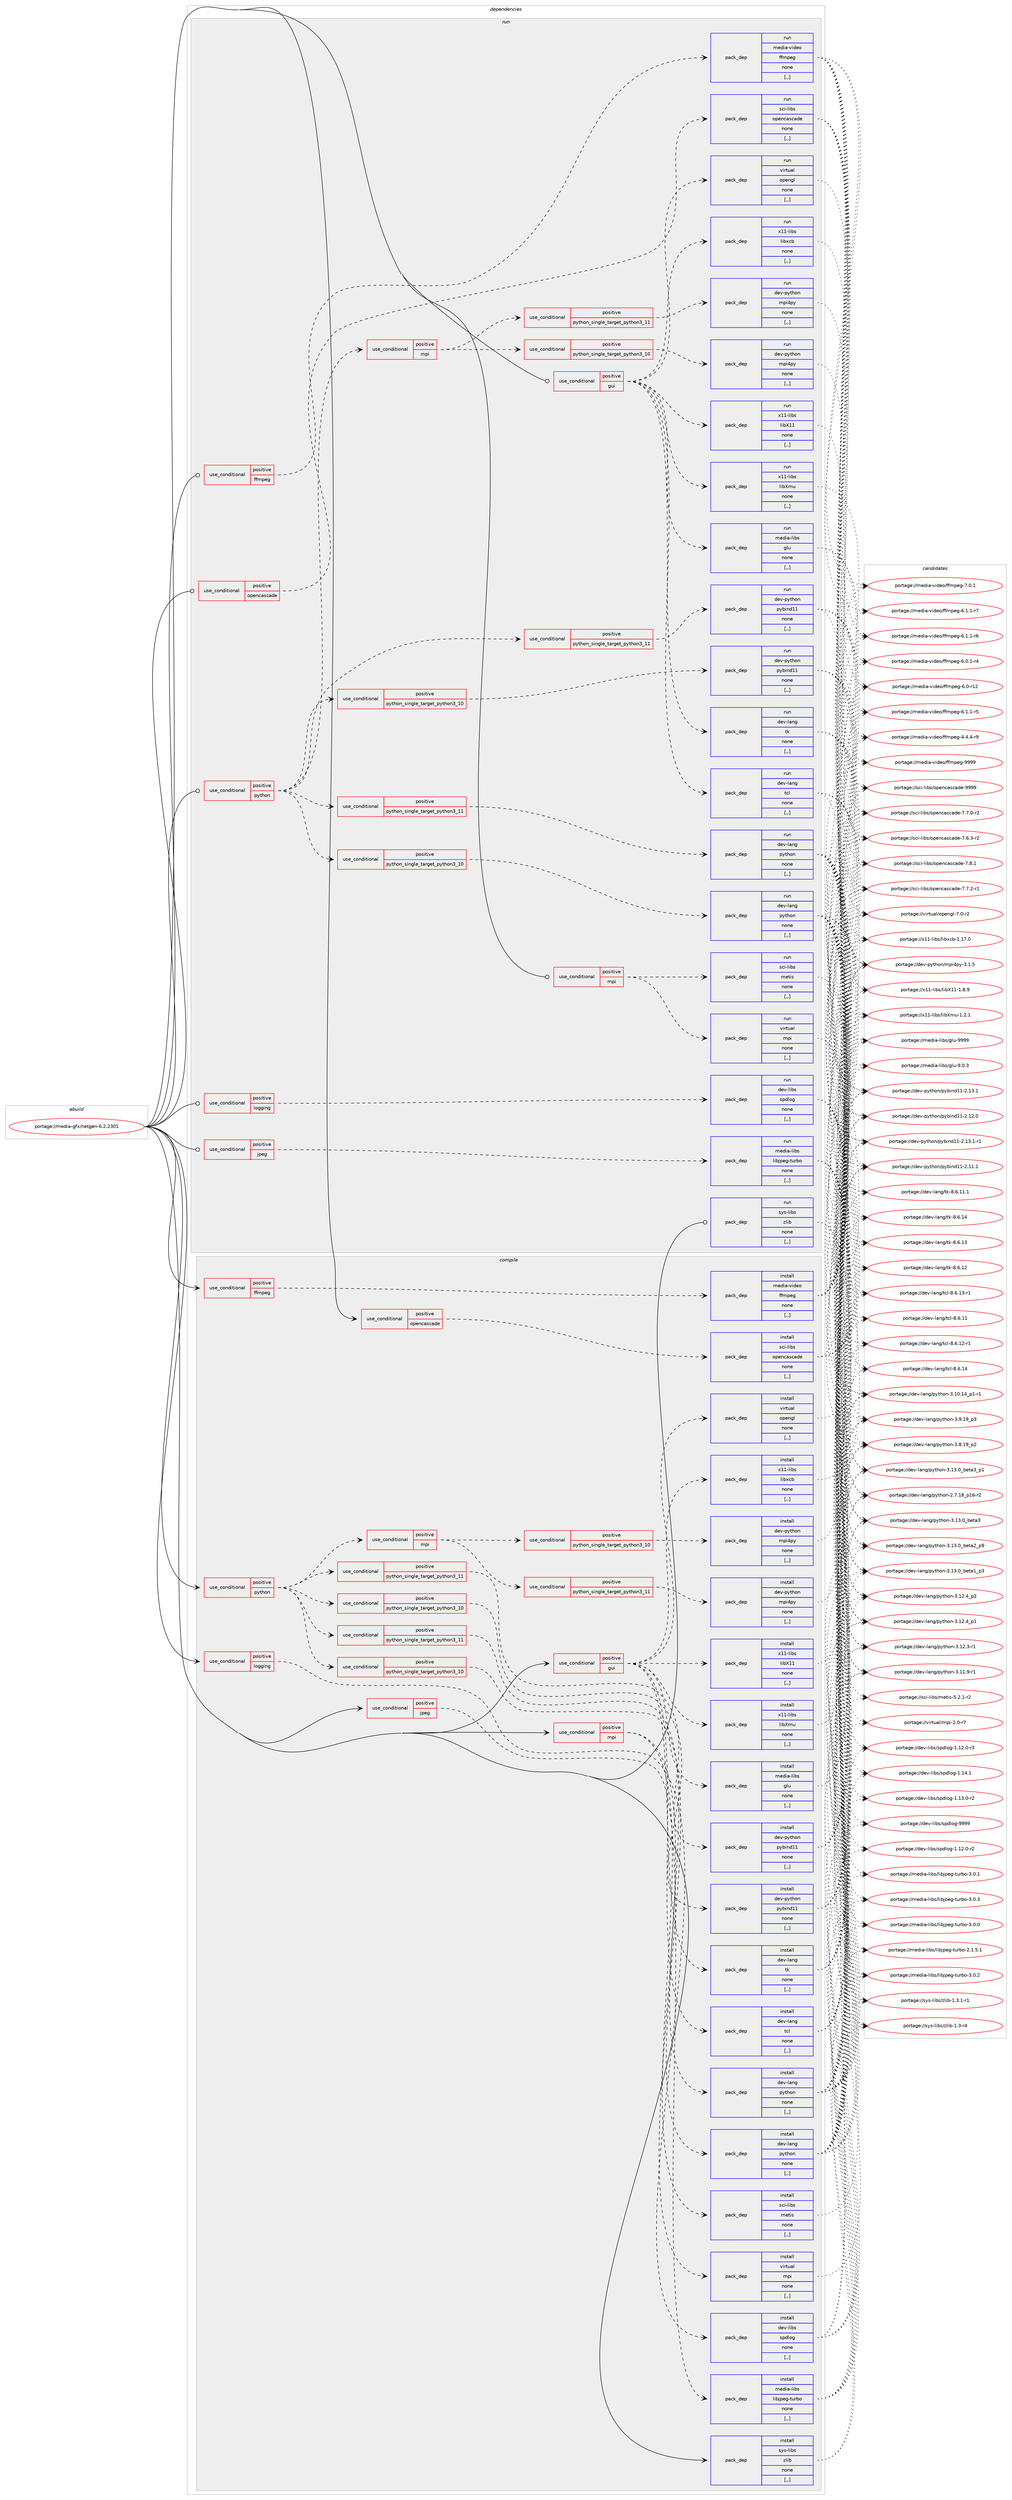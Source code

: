 digraph prolog {

# *************
# Graph options
# *************

newrank=true;
concentrate=true;
compound=true;
graph [rankdir=LR,fontname=Helvetica,fontsize=10,ranksep=1.5];#, ranksep=2.5, nodesep=0.2];
edge  [arrowhead=vee];
node  [fontname=Helvetica,fontsize=10];

# **********
# The ebuild
# **********

subgraph cluster_leftcol {
color=gray;
rank=same;
label=<<i>ebuild</i>>;
id [label="portage://media-gfx/netgen-6.2.2301", color=red, width=4, href="../media-gfx/netgen-6.2.2301.svg"];
}

# ****************
# The dependencies
# ****************

subgraph cluster_midcol {
color=gray;
label=<<i>dependencies</i>>;
subgraph cluster_compile {
fillcolor="#eeeeee";
style=filled;
label=<<i>compile</i>>;
subgraph cond73405 {
dependency291134 [label=<<TABLE BORDER="0" CELLBORDER="1" CELLSPACING="0" CELLPADDING="4"><TR><TD ROWSPAN="3" CELLPADDING="10">use_conditional</TD></TR><TR><TD>positive</TD></TR><TR><TD>ffmpeg</TD></TR></TABLE>>, shape=none, color=red];
subgraph pack215375 {
dependency291135 [label=<<TABLE BORDER="0" CELLBORDER="1" CELLSPACING="0" CELLPADDING="4" WIDTH="220"><TR><TD ROWSPAN="6" CELLPADDING="30">pack_dep</TD></TR><TR><TD WIDTH="110">install</TD></TR><TR><TD>media-video</TD></TR><TR><TD>ffmpeg</TD></TR><TR><TD>none</TD></TR><TR><TD>[,,]</TD></TR></TABLE>>, shape=none, color=blue];
}
dependency291134:e -> dependency291135:w [weight=20,style="dashed",arrowhead="vee"];
}
id:e -> dependency291134:w [weight=20,style="solid",arrowhead="vee"];
subgraph cond73406 {
dependency291136 [label=<<TABLE BORDER="0" CELLBORDER="1" CELLSPACING="0" CELLPADDING="4"><TR><TD ROWSPAN="3" CELLPADDING="10">use_conditional</TD></TR><TR><TD>positive</TD></TR><TR><TD>gui</TD></TR></TABLE>>, shape=none, color=red];
subgraph pack215376 {
dependency291137 [label=<<TABLE BORDER="0" CELLBORDER="1" CELLSPACING="0" CELLPADDING="4" WIDTH="220"><TR><TD ROWSPAN="6" CELLPADDING="30">pack_dep</TD></TR><TR><TD WIDTH="110">install</TD></TR><TR><TD>dev-lang</TD></TR><TR><TD>tcl</TD></TR><TR><TD>none</TD></TR><TR><TD>[,,]</TD></TR></TABLE>>, shape=none, color=blue];
}
dependency291136:e -> dependency291137:w [weight=20,style="dashed",arrowhead="vee"];
subgraph pack215377 {
dependency291138 [label=<<TABLE BORDER="0" CELLBORDER="1" CELLSPACING="0" CELLPADDING="4" WIDTH="220"><TR><TD ROWSPAN="6" CELLPADDING="30">pack_dep</TD></TR><TR><TD WIDTH="110">install</TD></TR><TR><TD>dev-lang</TD></TR><TR><TD>tk</TD></TR><TR><TD>none</TD></TR><TR><TD>[,,]</TD></TR></TABLE>>, shape=none, color=blue];
}
dependency291136:e -> dependency291138:w [weight=20,style="dashed",arrowhead="vee"];
subgraph pack215378 {
dependency291139 [label=<<TABLE BORDER="0" CELLBORDER="1" CELLSPACING="0" CELLPADDING="4" WIDTH="220"><TR><TD ROWSPAN="6" CELLPADDING="30">pack_dep</TD></TR><TR><TD WIDTH="110">install</TD></TR><TR><TD>media-libs</TD></TR><TR><TD>glu</TD></TR><TR><TD>none</TD></TR><TR><TD>[,,]</TD></TR></TABLE>>, shape=none, color=blue];
}
dependency291136:e -> dependency291139:w [weight=20,style="dashed",arrowhead="vee"];
subgraph pack215379 {
dependency291140 [label=<<TABLE BORDER="0" CELLBORDER="1" CELLSPACING="0" CELLPADDING="4" WIDTH="220"><TR><TD ROWSPAN="6" CELLPADDING="30">pack_dep</TD></TR><TR><TD WIDTH="110">install</TD></TR><TR><TD>virtual</TD></TR><TR><TD>opengl</TD></TR><TR><TD>none</TD></TR><TR><TD>[,,]</TD></TR></TABLE>>, shape=none, color=blue];
}
dependency291136:e -> dependency291140:w [weight=20,style="dashed",arrowhead="vee"];
subgraph pack215380 {
dependency291141 [label=<<TABLE BORDER="0" CELLBORDER="1" CELLSPACING="0" CELLPADDING="4" WIDTH="220"><TR><TD ROWSPAN="6" CELLPADDING="30">pack_dep</TD></TR><TR><TD WIDTH="110">install</TD></TR><TR><TD>x11-libs</TD></TR><TR><TD>libX11</TD></TR><TR><TD>none</TD></TR><TR><TD>[,,]</TD></TR></TABLE>>, shape=none, color=blue];
}
dependency291136:e -> dependency291141:w [weight=20,style="dashed",arrowhead="vee"];
subgraph pack215381 {
dependency291142 [label=<<TABLE BORDER="0" CELLBORDER="1" CELLSPACING="0" CELLPADDING="4" WIDTH="220"><TR><TD ROWSPAN="6" CELLPADDING="30">pack_dep</TD></TR><TR><TD WIDTH="110">install</TD></TR><TR><TD>x11-libs</TD></TR><TR><TD>libXmu</TD></TR><TR><TD>none</TD></TR><TR><TD>[,,]</TD></TR></TABLE>>, shape=none, color=blue];
}
dependency291136:e -> dependency291142:w [weight=20,style="dashed",arrowhead="vee"];
subgraph pack215382 {
dependency291143 [label=<<TABLE BORDER="0" CELLBORDER="1" CELLSPACING="0" CELLPADDING="4" WIDTH="220"><TR><TD ROWSPAN="6" CELLPADDING="30">pack_dep</TD></TR><TR><TD WIDTH="110">install</TD></TR><TR><TD>x11-libs</TD></TR><TR><TD>libxcb</TD></TR><TR><TD>none</TD></TR><TR><TD>[,,]</TD></TR></TABLE>>, shape=none, color=blue];
}
dependency291136:e -> dependency291143:w [weight=20,style="dashed",arrowhead="vee"];
}
id:e -> dependency291136:w [weight=20,style="solid",arrowhead="vee"];
subgraph cond73407 {
dependency291144 [label=<<TABLE BORDER="0" CELLBORDER="1" CELLSPACING="0" CELLPADDING="4"><TR><TD ROWSPAN="3" CELLPADDING="10">use_conditional</TD></TR><TR><TD>positive</TD></TR><TR><TD>jpeg</TD></TR></TABLE>>, shape=none, color=red];
subgraph pack215383 {
dependency291145 [label=<<TABLE BORDER="0" CELLBORDER="1" CELLSPACING="0" CELLPADDING="4" WIDTH="220"><TR><TD ROWSPAN="6" CELLPADDING="30">pack_dep</TD></TR><TR><TD WIDTH="110">install</TD></TR><TR><TD>media-libs</TD></TR><TR><TD>libjpeg-turbo</TD></TR><TR><TD>none</TD></TR><TR><TD>[,,]</TD></TR></TABLE>>, shape=none, color=blue];
}
dependency291144:e -> dependency291145:w [weight=20,style="dashed",arrowhead="vee"];
}
id:e -> dependency291144:w [weight=20,style="solid",arrowhead="vee"];
subgraph cond73408 {
dependency291146 [label=<<TABLE BORDER="0" CELLBORDER="1" CELLSPACING="0" CELLPADDING="4"><TR><TD ROWSPAN="3" CELLPADDING="10">use_conditional</TD></TR><TR><TD>positive</TD></TR><TR><TD>logging</TD></TR></TABLE>>, shape=none, color=red];
subgraph pack215384 {
dependency291147 [label=<<TABLE BORDER="0" CELLBORDER="1" CELLSPACING="0" CELLPADDING="4" WIDTH="220"><TR><TD ROWSPAN="6" CELLPADDING="30">pack_dep</TD></TR><TR><TD WIDTH="110">install</TD></TR><TR><TD>dev-libs</TD></TR><TR><TD>spdlog</TD></TR><TR><TD>none</TD></TR><TR><TD>[,,]</TD></TR></TABLE>>, shape=none, color=blue];
}
dependency291146:e -> dependency291147:w [weight=20,style="dashed",arrowhead="vee"];
}
id:e -> dependency291146:w [weight=20,style="solid",arrowhead="vee"];
subgraph cond73409 {
dependency291148 [label=<<TABLE BORDER="0" CELLBORDER="1" CELLSPACING="0" CELLPADDING="4"><TR><TD ROWSPAN="3" CELLPADDING="10">use_conditional</TD></TR><TR><TD>positive</TD></TR><TR><TD>mpi</TD></TR></TABLE>>, shape=none, color=red];
subgraph pack215385 {
dependency291149 [label=<<TABLE BORDER="0" CELLBORDER="1" CELLSPACING="0" CELLPADDING="4" WIDTH="220"><TR><TD ROWSPAN="6" CELLPADDING="30">pack_dep</TD></TR><TR><TD WIDTH="110">install</TD></TR><TR><TD>sci-libs</TD></TR><TR><TD>metis</TD></TR><TR><TD>none</TD></TR><TR><TD>[,,]</TD></TR></TABLE>>, shape=none, color=blue];
}
dependency291148:e -> dependency291149:w [weight=20,style="dashed",arrowhead="vee"];
subgraph pack215386 {
dependency291150 [label=<<TABLE BORDER="0" CELLBORDER="1" CELLSPACING="0" CELLPADDING="4" WIDTH="220"><TR><TD ROWSPAN="6" CELLPADDING="30">pack_dep</TD></TR><TR><TD WIDTH="110">install</TD></TR><TR><TD>virtual</TD></TR><TR><TD>mpi</TD></TR><TR><TD>none</TD></TR><TR><TD>[,,]</TD></TR></TABLE>>, shape=none, color=blue];
}
dependency291148:e -> dependency291150:w [weight=20,style="dashed",arrowhead="vee"];
}
id:e -> dependency291148:w [weight=20,style="solid",arrowhead="vee"];
subgraph cond73410 {
dependency291151 [label=<<TABLE BORDER="0" CELLBORDER="1" CELLSPACING="0" CELLPADDING="4"><TR><TD ROWSPAN="3" CELLPADDING="10">use_conditional</TD></TR><TR><TD>positive</TD></TR><TR><TD>opencascade</TD></TR></TABLE>>, shape=none, color=red];
subgraph pack215387 {
dependency291152 [label=<<TABLE BORDER="0" CELLBORDER="1" CELLSPACING="0" CELLPADDING="4" WIDTH="220"><TR><TD ROWSPAN="6" CELLPADDING="30">pack_dep</TD></TR><TR><TD WIDTH="110">install</TD></TR><TR><TD>sci-libs</TD></TR><TR><TD>opencascade</TD></TR><TR><TD>none</TD></TR><TR><TD>[,,]</TD></TR></TABLE>>, shape=none, color=blue];
}
dependency291151:e -> dependency291152:w [weight=20,style="dashed",arrowhead="vee"];
}
id:e -> dependency291151:w [weight=20,style="solid",arrowhead="vee"];
subgraph cond73411 {
dependency291153 [label=<<TABLE BORDER="0" CELLBORDER="1" CELLSPACING="0" CELLPADDING="4"><TR><TD ROWSPAN="3" CELLPADDING="10">use_conditional</TD></TR><TR><TD>positive</TD></TR><TR><TD>python</TD></TR></TABLE>>, shape=none, color=red];
subgraph cond73412 {
dependency291154 [label=<<TABLE BORDER="0" CELLBORDER="1" CELLSPACING="0" CELLPADDING="4"><TR><TD ROWSPAN="3" CELLPADDING="10">use_conditional</TD></TR><TR><TD>positive</TD></TR><TR><TD>python_single_target_python3_10</TD></TR></TABLE>>, shape=none, color=red];
subgraph pack215388 {
dependency291155 [label=<<TABLE BORDER="0" CELLBORDER="1" CELLSPACING="0" CELLPADDING="4" WIDTH="220"><TR><TD ROWSPAN="6" CELLPADDING="30">pack_dep</TD></TR><TR><TD WIDTH="110">install</TD></TR><TR><TD>dev-lang</TD></TR><TR><TD>python</TD></TR><TR><TD>none</TD></TR><TR><TD>[,,]</TD></TR></TABLE>>, shape=none, color=blue];
}
dependency291154:e -> dependency291155:w [weight=20,style="dashed",arrowhead="vee"];
}
dependency291153:e -> dependency291154:w [weight=20,style="dashed",arrowhead="vee"];
subgraph cond73413 {
dependency291156 [label=<<TABLE BORDER="0" CELLBORDER="1" CELLSPACING="0" CELLPADDING="4"><TR><TD ROWSPAN="3" CELLPADDING="10">use_conditional</TD></TR><TR><TD>positive</TD></TR><TR><TD>python_single_target_python3_11</TD></TR></TABLE>>, shape=none, color=red];
subgraph pack215389 {
dependency291157 [label=<<TABLE BORDER="0" CELLBORDER="1" CELLSPACING="0" CELLPADDING="4" WIDTH="220"><TR><TD ROWSPAN="6" CELLPADDING="30">pack_dep</TD></TR><TR><TD WIDTH="110">install</TD></TR><TR><TD>dev-lang</TD></TR><TR><TD>python</TD></TR><TR><TD>none</TD></TR><TR><TD>[,,]</TD></TR></TABLE>>, shape=none, color=blue];
}
dependency291156:e -> dependency291157:w [weight=20,style="dashed",arrowhead="vee"];
}
dependency291153:e -> dependency291156:w [weight=20,style="dashed",arrowhead="vee"];
subgraph cond73414 {
dependency291158 [label=<<TABLE BORDER="0" CELLBORDER="1" CELLSPACING="0" CELLPADDING="4"><TR><TD ROWSPAN="3" CELLPADDING="10">use_conditional</TD></TR><TR><TD>positive</TD></TR><TR><TD>python_single_target_python3_10</TD></TR></TABLE>>, shape=none, color=red];
subgraph pack215390 {
dependency291159 [label=<<TABLE BORDER="0" CELLBORDER="1" CELLSPACING="0" CELLPADDING="4" WIDTH="220"><TR><TD ROWSPAN="6" CELLPADDING="30">pack_dep</TD></TR><TR><TD WIDTH="110">install</TD></TR><TR><TD>dev-python</TD></TR><TR><TD>pybind11</TD></TR><TR><TD>none</TD></TR><TR><TD>[,,]</TD></TR></TABLE>>, shape=none, color=blue];
}
dependency291158:e -> dependency291159:w [weight=20,style="dashed",arrowhead="vee"];
}
dependency291153:e -> dependency291158:w [weight=20,style="dashed",arrowhead="vee"];
subgraph cond73415 {
dependency291160 [label=<<TABLE BORDER="0" CELLBORDER="1" CELLSPACING="0" CELLPADDING="4"><TR><TD ROWSPAN="3" CELLPADDING="10">use_conditional</TD></TR><TR><TD>positive</TD></TR><TR><TD>python_single_target_python3_11</TD></TR></TABLE>>, shape=none, color=red];
subgraph pack215391 {
dependency291161 [label=<<TABLE BORDER="0" CELLBORDER="1" CELLSPACING="0" CELLPADDING="4" WIDTH="220"><TR><TD ROWSPAN="6" CELLPADDING="30">pack_dep</TD></TR><TR><TD WIDTH="110">install</TD></TR><TR><TD>dev-python</TD></TR><TR><TD>pybind11</TD></TR><TR><TD>none</TD></TR><TR><TD>[,,]</TD></TR></TABLE>>, shape=none, color=blue];
}
dependency291160:e -> dependency291161:w [weight=20,style="dashed",arrowhead="vee"];
}
dependency291153:e -> dependency291160:w [weight=20,style="dashed",arrowhead="vee"];
subgraph cond73416 {
dependency291162 [label=<<TABLE BORDER="0" CELLBORDER="1" CELLSPACING="0" CELLPADDING="4"><TR><TD ROWSPAN="3" CELLPADDING="10">use_conditional</TD></TR><TR><TD>positive</TD></TR><TR><TD>mpi</TD></TR></TABLE>>, shape=none, color=red];
subgraph cond73417 {
dependency291163 [label=<<TABLE BORDER="0" CELLBORDER="1" CELLSPACING="0" CELLPADDING="4"><TR><TD ROWSPAN="3" CELLPADDING="10">use_conditional</TD></TR><TR><TD>positive</TD></TR><TR><TD>python_single_target_python3_10</TD></TR></TABLE>>, shape=none, color=red];
subgraph pack215392 {
dependency291164 [label=<<TABLE BORDER="0" CELLBORDER="1" CELLSPACING="0" CELLPADDING="4" WIDTH="220"><TR><TD ROWSPAN="6" CELLPADDING="30">pack_dep</TD></TR><TR><TD WIDTH="110">install</TD></TR><TR><TD>dev-python</TD></TR><TR><TD>mpi4py</TD></TR><TR><TD>none</TD></TR><TR><TD>[,,]</TD></TR></TABLE>>, shape=none, color=blue];
}
dependency291163:e -> dependency291164:w [weight=20,style="dashed",arrowhead="vee"];
}
dependency291162:e -> dependency291163:w [weight=20,style="dashed",arrowhead="vee"];
subgraph cond73418 {
dependency291165 [label=<<TABLE BORDER="0" CELLBORDER="1" CELLSPACING="0" CELLPADDING="4"><TR><TD ROWSPAN="3" CELLPADDING="10">use_conditional</TD></TR><TR><TD>positive</TD></TR><TR><TD>python_single_target_python3_11</TD></TR></TABLE>>, shape=none, color=red];
subgraph pack215393 {
dependency291166 [label=<<TABLE BORDER="0" CELLBORDER="1" CELLSPACING="0" CELLPADDING="4" WIDTH="220"><TR><TD ROWSPAN="6" CELLPADDING="30">pack_dep</TD></TR><TR><TD WIDTH="110">install</TD></TR><TR><TD>dev-python</TD></TR><TR><TD>mpi4py</TD></TR><TR><TD>none</TD></TR><TR><TD>[,,]</TD></TR></TABLE>>, shape=none, color=blue];
}
dependency291165:e -> dependency291166:w [weight=20,style="dashed",arrowhead="vee"];
}
dependency291162:e -> dependency291165:w [weight=20,style="dashed",arrowhead="vee"];
}
dependency291153:e -> dependency291162:w [weight=20,style="dashed",arrowhead="vee"];
}
id:e -> dependency291153:w [weight=20,style="solid",arrowhead="vee"];
subgraph pack215394 {
dependency291167 [label=<<TABLE BORDER="0" CELLBORDER="1" CELLSPACING="0" CELLPADDING="4" WIDTH="220"><TR><TD ROWSPAN="6" CELLPADDING="30">pack_dep</TD></TR><TR><TD WIDTH="110">install</TD></TR><TR><TD>sys-libs</TD></TR><TR><TD>zlib</TD></TR><TR><TD>none</TD></TR><TR><TD>[,,]</TD></TR></TABLE>>, shape=none, color=blue];
}
id:e -> dependency291167:w [weight=20,style="solid",arrowhead="vee"];
}
subgraph cluster_compileandrun {
fillcolor="#eeeeee";
style=filled;
label=<<i>compile and run</i>>;
}
subgraph cluster_run {
fillcolor="#eeeeee";
style=filled;
label=<<i>run</i>>;
subgraph cond73419 {
dependency291168 [label=<<TABLE BORDER="0" CELLBORDER="1" CELLSPACING="0" CELLPADDING="4"><TR><TD ROWSPAN="3" CELLPADDING="10">use_conditional</TD></TR><TR><TD>positive</TD></TR><TR><TD>ffmpeg</TD></TR></TABLE>>, shape=none, color=red];
subgraph pack215395 {
dependency291169 [label=<<TABLE BORDER="0" CELLBORDER="1" CELLSPACING="0" CELLPADDING="4" WIDTH="220"><TR><TD ROWSPAN="6" CELLPADDING="30">pack_dep</TD></TR><TR><TD WIDTH="110">run</TD></TR><TR><TD>media-video</TD></TR><TR><TD>ffmpeg</TD></TR><TR><TD>none</TD></TR><TR><TD>[,,]</TD></TR></TABLE>>, shape=none, color=blue];
}
dependency291168:e -> dependency291169:w [weight=20,style="dashed",arrowhead="vee"];
}
id:e -> dependency291168:w [weight=20,style="solid",arrowhead="odot"];
subgraph cond73420 {
dependency291170 [label=<<TABLE BORDER="0" CELLBORDER="1" CELLSPACING="0" CELLPADDING="4"><TR><TD ROWSPAN="3" CELLPADDING="10">use_conditional</TD></TR><TR><TD>positive</TD></TR><TR><TD>gui</TD></TR></TABLE>>, shape=none, color=red];
subgraph pack215396 {
dependency291171 [label=<<TABLE BORDER="0" CELLBORDER="1" CELLSPACING="0" CELLPADDING="4" WIDTH="220"><TR><TD ROWSPAN="6" CELLPADDING="30">pack_dep</TD></TR><TR><TD WIDTH="110">run</TD></TR><TR><TD>dev-lang</TD></TR><TR><TD>tcl</TD></TR><TR><TD>none</TD></TR><TR><TD>[,,]</TD></TR></TABLE>>, shape=none, color=blue];
}
dependency291170:e -> dependency291171:w [weight=20,style="dashed",arrowhead="vee"];
subgraph pack215397 {
dependency291172 [label=<<TABLE BORDER="0" CELLBORDER="1" CELLSPACING="0" CELLPADDING="4" WIDTH="220"><TR><TD ROWSPAN="6" CELLPADDING="30">pack_dep</TD></TR><TR><TD WIDTH="110">run</TD></TR><TR><TD>dev-lang</TD></TR><TR><TD>tk</TD></TR><TR><TD>none</TD></TR><TR><TD>[,,]</TD></TR></TABLE>>, shape=none, color=blue];
}
dependency291170:e -> dependency291172:w [weight=20,style="dashed",arrowhead="vee"];
subgraph pack215398 {
dependency291173 [label=<<TABLE BORDER="0" CELLBORDER="1" CELLSPACING="0" CELLPADDING="4" WIDTH="220"><TR><TD ROWSPAN="6" CELLPADDING="30">pack_dep</TD></TR><TR><TD WIDTH="110">run</TD></TR><TR><TD>media-libs</TD></TR><TR><TD>glu</TD></TR><TR><TD>none</TD></TR><TR><TD>[,,]</TD></TR></TABLE>>, shape=none, color=blue];
}
dependency291170:e -> dependency291173:w [weight=20,style="dashed",arrowhead="vee"];
subgraph pack215399 {
dependency291174 [label=<<TABLE BORDER="0" CELLBORDER="1" CELLSPACING="0" CELLPADDING="4" WIDTH="220"><TR><TD ROWSPAN="6" CELLPADDING="30">pack_dep</TD></TR><TR><TD WIDTH="110">run</TD></TR><TR><TD>virtual</TD></TR><TR><TD>opengl</TD></TR><TR><TD>none</TD></TR><TR><TD>[,,]</TD></TR></TABLE>>, shape=none, color=blue];
}
dependency291170:e -> dependency291174:w [weight=20,style="dashed",arrowhead="vee"];
subgraph pack215400 {
dependency291175 [label=<<TABLE BORDER="0" CELLBORDER="1" CELLSPACING="0" CELLPADDING="4" WIDTH="220"><TR><TD ROWSPAN="6" CELLPADDING="30">pack_dep</TD></TR><TR><TD WIDTH="110">run</TD></TR><TR><TD>x11-libs</TD></TR><TR><TD>libX11</TD></TR><TR><TD>none</TD></TR><TR><TD>[,,]</TD></TR></TABLE>>, shape=none, color=blue];
}
dependency291170:e -> dependency291175:w [weight=20,style="dashed",arrowhead="vee"];
subgraph pack215401 {
dependency291176 [label=<<TABLE BORDER="0" CELLBORDER="1" CELLSPACING="0" CELLPADDING="4" WIDTH="220"><TR><TD ROWSPAN="6" CELLPADDING="30">pack_dep</TD></TR><TR><TD WIDTH="110">run</TD></TR><TR><TD>x11-libs</TD></TR><TR><TD>libXmu</TD></TR><TR><TD>none</TD></TR><TR><TD>[,,]</TD></TR></TABLE>>, shape=none, color=blue];
}
dependency291170:e -> dependency291176:w [weight=20,style="dashed",arrowhead="vee"];
subgraph pack215402 {
dependency291177 [label=<<TABLE BORDER="0" CELLBORDER="1" CELLSPACING="0" CELLPADDING="4" WIDTH="220"><TR><TD ROWSPAN="6" CELLPADDING="30">pack_dep</TD></TR><TR><TD WIDTH="110">run</TD></TR><TR><TD>x11-libs</TD></TR><TR><TD>libxcb</TD></TR><TR><TD>none</TD></TR><TR><TD>[,,]</TD></TR></TABLE>>, shape=none, color=blue];
}
dependency291170:e -> dependency291177:w [weight=20,style="dashed",arrowhead="vee"];
}
id:e -> dependency291170:w [weight=20,style="solid",arrowhead="odot"];
subgraph cond73421 {
dependency291178 [label=<<TABLE BORDER="0" CELLBORDER="1" CELLSPACING="0" CELLPADDING="4"><TR><TD ROWSPAN="3" CELLPADDING="10">use_conditional</TD></TR><TR><TD>positive</TD></TR><TR><TD>jpeg</TD></TR></TABLE>>, shape=none, color=red];
subgraph pack215403 {
dependency291179 [label=<<TABLE BORDER="0" CELLBORDER="1" CELLSPACING="0" CELLPADDING="4" WIDTH="220"><TR><TD ROWSPAN="6" CELLPADDING="30">pack_dep</TD></TR><TR><TD WIDTH="110">run</TD></TR><TR><TD>media-libs</TD></TR><TR><TD>libjpeg-turbo</TD></TR><TR><TD>none</TD></TR><TR><TD>[,,]</TD></TR></TABLE>>, shape=none, color=blue];
}
dependency291178:e -> dependency291179:w [weight=20,style="dashed",arrowhead="vee"];
}
id:e -> dependency291178:w [weight=20,style="solid",arrowhead="odot"];
subgraph cond73422 {
dependency291180 [label=<<TABLE BORDER="0" CELLBORDER="1" CELLSPACING="0" CELLPADDING="4"><TR><TD ROWSPAN="3" CELLPADDING="10">use_conditional</TD></TR><TR><TD>positive</TD></TR><TR><TD>logging</TD></TR></TABLE>>, shape=none, color=red];
subgraph pack215404 {
dependency291181 [label=<<TABLE BORDER="0" CELLBORDER="1" CELLSPACING="0" CELLPADDING="4" WIDTH="220"><TR><TD ROWSPAN="6" CELLPADDING="30">pack_dep</TD></TR><TR><TD WIDTH="110">run</TD></TR><TR><TD>dev-libs</TD></TR><TR><TD>spdlog</TD></TR><TR><TD>none</TD></TR><TR><TD>[,,]</TD></TR></TABLE>>, shape=none, color=blue];
}
dependency291180:e -> dependency291181:w [weight=20,style="dashed",arrowhead="vee"];
}
id:e -> dependency291180:w [weight=20,style="solid",arrowhead="odot"];
subgraph cond73423 {
dependency291182 [label=<<TABLE BORDER="0" CELLBORDER="1" CELLSPACING="0" CELLPADDING="4"><TR><TD ROWSPAN="3" CELLPADDING="10">use_conditional</TD></TR><TR><TD>positive</TD></TR><TR><TD>mpi</TD></TR></TABLE>>, shape=none, color=red];
subgraph pack215405 {
dependency291183 [label=<<TABLE BORDER="0" CELLBORDER="1" CELLSPACING="0" CELLPADDING="4" WIDTH="220"><TR><TD ROWSPAN="6" CELLPADDING="30">pack_dep</TD></TR><TR><TD WIDTH="110">run</TD></TR><TR><TD>sci-libs</TD></TR><TR><TD>metis</TD></TR><TR><TD>none</TD></TR><TR><TD>[,,]</TD></TR></TABLE>>, shape=none, color=blue];
}
dependency291182:e -> dependency291183:w [weight=20,style="dashed",arrowhead="vee"];
subgraph pack215406 {
dependency291184 [label=<<TABLE BORDER="0" CELLBORDER="1" CELLSPACING="0" CELLPADDING="4" WIDTH="220"><TR><TD ROWSPAN="6" CELLPADDING="30">pack_dep</TD></TR><TR><TD WIDTH="110">run</TD></TR><TR><TD>virtual</TD></TR><TR><TD>mpi</TD></TR><TR><TD>none</TD></TR><TR><TD>[,,]</TD></TR></TABLE>>, shape=none, color=blue];
}
dependency291182:e -> dependency291184:w [weight=20,style="dashed",arrowhead="vee"];
}
id:e -> dependency291182:w [weight=20,style="solid",arrowhead="odot"];
subgraph cond73424 {
dependency291185 [label=<<TABLE BORDER="0" CELLBORDER="1" CELLSPACING="0" CELLPADDING="4"><TR><TD ROWSPAN="3" CELLPADDING="10">use_conditional</TD></TR><TR><TD>positive</TD></TR><TR><TD>opencascade</TD></TR></TABLE>>, shape=none, color=red];
subgraph pack215407 {
dependency291186 [label=<<TABLE BORDER="0" CELLBORDER="1" CELLSPACING="0" CELLPADDING="4" WIDTH="220"><TR><TD ROWSPAN="6" CELLPADDING="30">pack_dep</TD></TR><TR><TD WIDTH="110">run</TD></TR><TR><TD>sci-libs</TD></TR><TR><TD>opencascade</TD></TR><TR><TD>none</TD></TR><TR><TD>[,,]</TD></TR></TABLE>>, shape=none, color=blue];
}
dependency291185:e -> dependency291186:w [weight=20,style="dashed",arrowhead="vee"];
}
id:e -> dependency291185:w [weight=20,style="solid",arrowhead="odot"];
subgraph cond73425 {
dependency291187 [label=<<TABLE BORDER="0" CELLBORDER="1" CELLSPACING="0" CELLPADDING="4"><TR><TD ROWSPAN="3" CELLPADDING="10">use_conditional</TD></TR><TR><TD>positive</TD></TR><TR><TD>python</TD></TR></TABLE>>, shape=none, color=red];
subgraph cond73426 {
dependency291188 [label=<<TABLE BORDER="0" CELLBORDER="1" CELLSPACING="0" CELLPADDING="4"><TR><TD ROWSPAN="3" CELLPADDING="10">use_conditional</TD></TR><TR><TD>positive</TD></TR><TR><TD>python_single_target_python3_10</TD></TR></TABLE>>, shape=none, color=red];
subgraph pack215408 {
dependency291189 [label=<<TABLE BORDER="0" CELLBORDER="1" CELLSPACING="0" CELLPADDING="4" WIDTH="220"><TR><TD ROWSPAN="6" CELLPADDING="30">pack_dep</TD></TR><TR><TD WIDTH="110">run</TD></TR><TR><TD>dev-lang</TD></TR><TR><TD>python</TD></TR><TR><TD>none</TD></TR><TR><TD>[,,]</TD></TR></TABLE>>, shape=none, color=blue];
}
dependency291188:e -> dependency291189:w [weight=20,style="dashed",arrowhead="vee"];
}
dependency291187:e -> dependency291188:w [weight=20,style="dashed",arrowhead="vee"];
subgraph cond73427 {
dependency291190 [label=<<TABLE BORDER="0" CELLBORDER="1" CELLSPACING="0" CELLPADDING="4"><TR><TD ROWSPAN="3" CELLPADDING="10">use_conditional</TD></TR><TR><TD>positive</TD></TR><TR><TD>python_single_target_python3_11</TD></TR></TABLE>>, shape=none, color=red];
subgraph pack215409 {
dependency291191 [label=<<TABLE BORDER="0" CELLBORDER="1" CELLSPACING="0" CELLPADDING="4" WIDTH="220"><TR><TD ROWSPAN="6" CELLPADDING="30">pack_dep</TD></TR><TR><TD WIDTH="110">run</TD></TR><TR><TD>dev-lang</TD></TR><TR><TD>python</TD></TR><TR><TD>none</TD></TR><TR><TD>[,,]</TD></TR></TABLE>>, shape=none, color=blue];
}
dependency291190:e -> dependency291191:w [weight=20,style="dashed",arrowhead="vee"];
}
dependency291187:e -> dependency291190:w [weight=20,style="dashed",arrowhead="vee"];
subgraph cond73428 {
dependency291192 [label=<<TABLE BORDER="0" CELLBORDER="1" CELLSPACING="0" CELLPADDING="4"><TR><TD ROWSPAN="3" CELLPADDING="10">use_conditional</TD></TR><TR><TD>positive</TD></TR><TR><TD>python_single_target_python3_10</TD></TR></TABLE>>, shape=none, color=red];
subgraph pack215410 {
dependency291193 [label=<<TABLE BORDER="0" CELLBORDER="1" CELLSPACING="0" CELLPADDING="4" WIDTH="220"><TR><TD ROWSPAN="6" CELLPADDING="30">pack_dep</TD></TR><TR><TD WIDTH="110">run</TD></TR><TR><TD>dev-python</TD></TR><TR><TD>pybind11</TD></TR><TR><TD>none</TD></TR><TR><TD>[,,]</TD></TR></TABLE>>, shape=none, color=blue];
}
dependency291192:e -> dependency291193:w [weight=20,style="dashed",arrowhead="vee"];
}
dependency291187:e -> dependency291192:w [weight=20,style="dashed",arrowhead="vee"];
subgraph cond73429 {
dependency291194 [label=<<TABLE BORDER="0" CELLBORDER="1" CELLSPACING="0" CELLPADDING="4"><TR><TD ROWSPAN="3" CELLPADDING="10">use_conditional</TD></TR><TR><TD>positive</TD></TR><TR><TD>python_single_target_python3_11</TD></TR></TABLE>>, shape=none, color=red];
subgraph pack215411 {
dependency291195 [label=<<TABLE BORDER="0" CELLBORDER="1" CELLSPACING="0" CELLPADDING="4" WIDTH="220"><TR><TD ROWSPAN="6" CELLPADDING="30">pack_dep</TD></TR><TR><TD WIDTH="110">run</TD></TR><TR><TD>dev-python</TD></TR><TR><TD>pybind11</TD></TR><TR><TD>none</TD></TR><TR><TD>[,,]</TD></TR></TABLE>>, shape=none, color=blue];
}
dependency291194:e -> dependency291195:w [weight=20,style="dashed",arrowhead="vee"];
}
dependency291187:e -> dependency291194:w [weight=20,style="dashed",arrowhead="vee"];
subgraph cond73430 {
dependency291196 [label=<<TABLE BORDER="0" CELLBORDER="1" CELLSPACING="0" CELLPADDING="4"><TR><TD ROWSPAN="3" CELLPADDING="10">use_conditional</TD></TR><TR><TD>positive</TD></TR><TR><TD>mpi</TD></TR></TABLE>>, shape=none, color=red];
subgraph cond73431 {
dependency291197 [label=<<TABLE BORDER="0" CELLBORDER="1" CELLSPACING="0" CELLPADDING="4"><TR><TD ROWSPAN="3" CELLPADDING="10">use_conditional</TD></TR><TR><TD>positive</TD></TR><TR><TD>python_single_target_python3_10</TD></TR></TABLE>>, shape=none, color=red];
subgraph pack215412 {
dependency291198 [label=<<TABLE BORDER="0" CELLBORDER="1" CELLSPACING="0" CELLPADDING="4" WIDTH="220"><TR><TD ROWSPAN="6" CELLPADDING="30">pack_dep</TD></TR><TR><TD WIDTH="110">run</TD></TR><TR><TD>dev-python</TD></TR><TR><TD>mpi4py</TD></TR><TR><TD>none</TD></TR><TR><TD>[,,]</TD></TR></TABLE>>, shape=none, color=blue];
}
dependency291197:e -> dependency291198:w [weight=20,style="dashed",arrowhead="vee"];
}
dependency291196:e -> dependency291197:w [weight=20,style="dashed",arrowhead="vee"];
subgraph cond73432 {
dependency291199 [label=<<TABLE BORDER="0" CELLBORDER="1" CELLSPACING="0" CELLPADDING="4"><TR><TD ROWSPAN="3" CELLPADDING="10">use_conditional</TD></TR><TR><TD>positive</TD></TR><TR><TD>python_single_target_python3_11</TD></TR></TABLE>>, shape=none, color=red];
subgraph pack215413 {
dependency291200 [label=<<TABLE BORDER="0" CELLBORDER="1" CELLSPACING="0" CELLPADDING="4" WIDTH="220"><TR><TD ROWSPAN="6" CELLPADDING="30">pack_dep</TD></TR><TR><TD WIDTH="110">run</TD></TR><TR><TD>dev-python</TD></TR><TR><TD>mpi4py</TD></TR><TR><TD>none</TD></TR><TR><TD>[,,]</TD></TR></TABLE>>, shape=none, color=blue];
}
dependency291199:e -> dependency291200:w [weight=20,style="dashed",arrowhead="vee"];
}
dependency291196:e -> dependency291199:w [weight=20,style="dashed",arrowhead="vee"];
}
dependency291187:e -> dependency291196:w [weight=20,style="dashed",arrowhead="vee"];
}
id:e -> dependency291187:w [weight=20,style="solid",arrowhead="odot"];
subgraph pack215414 {
dependency291201 [label=<<TABLE BORDER="0" CELLBORDER="1" CELLSPACING="0" CELLPADDING="4" WIDTH="220"><TR><TD ROWSPAN="6" CELLPADDING="30">pack_dep</TD></TR><TR><TD WIDTH="110">run</TD></TR><TR><TD>sys-libs</TD></TR><TR><TD>zlib</TD></TR><TR><TD>none</TD></TR><TR><TD>[,,]</TD></TR></TABLE>>, shape=none, color=blue];
}
id:e -> dependency291201:w [weight=20,style="solid",arrowhead="odot"];
}
}

# **************
# The candidates
# **************

subgraph cluster_choices {
rank=same;
color=gray;
label=<<i>candidates</i>>;

subgraph choice215375 {
color=black;
nodesep=1;
choice1091011001059745118105100101111471021021091121011034557575757 [label="portage://media-video/ffmpeg-9999", color=red, width=4,href="../media-video/ffmpeg-9999.svg"];
choice109101100105974511810510010111147102102109112101103455546484649 [label="portage://media-video/ffmpeg-7.0.1", color=red, width=4,href="../media-video/ffmpeg-7.0.1.svg"];
choice1091011001059745118105100101111471021021091121011034554464946494511455 [label="portage://media-video/ffmpeg-6.1.1-r7", color=red, width=4,href="../media-video/ffmpeg-6.1.1-r7.svg"];
choice1091011001059745118105100101111471021021091121011034554464946494511454 [label="portage://media-video/ffmpeg-6.1.1-r6", color=red, width=4,href="../media-video/ffmpeg-6.1.1-r6.svg"];
choice1091011001059745118105100101111471021021091121011034554464946494511453 [label="portage://media-video/ffmpeg-6.1.1-r5", color=red, width=4,href="../media-video/ffmpeg-6.1.1-r5.svg"];
choice1091011001059745118105100101111471021021091121011034554464846494511452 [label="portage://media-video/ffmpeg-6.0.1-r4", color=red, width=4,href="../media-video/ffmpeg-6.0.1-r4.svg"];
choice10910110010597451181051001011114710210210911210110345544648451144950 [label="portage://media-video/ffmpeg-6.0-r12", color=red, width=4,href="../media-video/ffmpeg-6.0-r12.svg"];
choice1091011001059745118105100101111471021021091121011034552465246524511457 [label="portage://media-video/ffmpeg-4.4.4-r9", color=red, width=4,href="../media-video/ffmpeg-4.4.4-r9.svg"];
dependency291135:e -> choice1091011001059745118105100101111471021021091121011034557575757:w [style=dotted,weight="100"];
dependency291135:e -> choice109101100105974511810510010111147102102109112101103455546484649:w [style=dotted,weight="100"];
dependency291135:e -> choice1091011001059745118105100101111471021021091121011034554464946494511455:w [style=dotted,weight="100"];
dependency291135:e -> choice1091011001059745118105100101111471021021091121011034554464946494511454:w [style=dotted,weight="100"];
dependency291135:e -> choice1091011001059745118105100101111471021021091121011034554464946494511453:w [style=dotted,weight="100"];
dependency291135:e -> choice1091011001059745118105100101111471021021091121011034554464846494511452:w [style=dotted,weight="100"];
dependency291135:e -> choice10910110010597451181051001011114710210210911210110345544648451144950:w [style=dotted,weight="100"];
dependency291135:e -> choice1091011001059745118105100101111471021021091121011034552465246524511457:w [style=dotted,weight="100"];
}
subgraph choice215376 {
color=black;
nodesep=1;
choice1001011184510897110103471169910845564654464952 [label="portage://dev-lang/tcl-8.6.14", color=red, width=4,href="../dev-lang/tcl-8.6.14.svg"];
choice10010111845108971101034711699108455646544649514511449 [label="portage://dev-lang/tcl-8.6.13-r1", color=red, width=4,href="../dev-lang/tcl-8.6.13-r1.svg"];
choice10010111845108971101034711699108455646544649504511449 [label="portage://dev-lang/tcl-8.6.12-r1", color=red, width=4,href="../dev-lang/tcl-8.6.12-r1.svg"];
choice1001011184510897110103471169910845564654464949 [label="portage://dev-lang/tcl-8.6.11", color=red, width=4,href="../dev-lang/tcl-8.6.11.svg"];
dependency291137:e -> choice1001011184510897110103471169910845564654464952:w [style=dotted,weight="100"];
dependency291137:e -> choice10010111845108971101034711699108455646544649514511449:w [style=dotted,weight="100"];
dependency291137:e -> choice10010111845108971101034711699108455646544649504511449:w [style=dotted,weight="100"];
dependency291137:e -> choice1001011184510897110103471169910845564654464949:w [style=dotted,weight="100"];
}
subgraph choice215377 {
color=black;
nodesep=1;
choice10010111845108971101034711610745564654464952 [label="portage://dev-lang/tk-8.6.14", color=red, width=4,href="../dev-lang/tk-8.6.14.svg"];
choice10010111845108971101034711610745564654464951 [label="portage://dev-lang/tk-8.6.13", color=red, width=4,href="../dev-lang/tk-8.6.13.svg"];
choice10010111845108971101034711610745564654464950 [label="portage://dev-lang/tk-8.6.12", color=red, width=4,href="../dev-lang/tk-8.6.12.svg"];
choice100101118451089711010347116107455646544649494649 [label="portage://dev-lang/tk-8.6.11.1", color=red, width=4,href="../dev-lang/tk-8.6.11.1.svg"];
dependency291138:e -> choice10010111845108971101034711610745564654464952:w [style=dotted,weight="100"];
dependency291138:e -> choice10010111845108971101034711610745564654464951:w [style=dotted,weight="100"];
dependency291138:e -> choice10010111845108971101034711610745564654464950:w [style=dotted,weight="100"];
dependency291138:e -> choice100101118451089711010347116107455646544649494649:w [style=dotted,weight="100"];
}
subgraph choice215378 {
color=black;
nodesep=1;
choice109101100105974510810598115471031081174557575757 [label="portage://media-libs/glu-9999", color=red, width=4,href="../media-libs/glu-9999.svg"];
choice10910110010597451081059811547103108117455746484651 [label="portage://media-libs/glu-9.0.3", color=red, width=4,href="../media-libs/glu-9.0.3.svg"];
dependency291139:e -> choice109101100105974510810598115471031081174557575757:w [style=dotted,weight="100"];
dependency291139:e -> choice10910110010597451081059811547103108117455746484651:w [style=dotted,weight="100"];
}
subgraph choice215379 {
color=black;
nodesep=1;
choice1181051141161179710847111112101110103108455546484511450 [label="portage://virtual/opengl-7.0-r2", color=red, width=4,href="../virtual/opengl-7.0-r2.svg"];
dependency291140:e -> choice1181051141161179710847111112101110103108455546484511450:w [style=dotted,weight="100"];
}
subgraph choice215380 {
color=black;
nodesep=1;
choice120494945108105981154710810598884949454946564657 [label="portage://x11-libs/libX11-1.8.9", color=red, width=4,href="../x11-libs/libX11-1.8.9.svg"];
dependency291141:e -> choice120494945108105981154710810598884949454946564657:w [style=dotted,weight="100"];
}
subgraph choice215381 {
color=black;
nodesep=1;
choice12049494510810598115471081059888109117454946504649 [label="portage://x11-libs/libXmu-1.2.1", color=red, width=4,href="../x11-libs/libXmu-1.2.1.svg"];
dependency291142:e -> choice12049494510810598115471081059888109117454946504649:w [style=dotted,weight="100"];
}
subgraph choice215382 {
color=black;
nodesep=1;
choice120494945108105981154710810598120999845494649554648 [label="portage://x11-libs/libxcb-1.17.0", color=red, width=4,href="../x11-libs/libxcb-1.17.0.svg"];
dependency291143:e -> choice120494945108105981154710810598120999845494649554648:w [style=dotted,weight="100"];
}
subgraph choice215383 {
color=black;
nodesep=1;
choice10910110010597451081059811547108105981061121011034511611711498111455146484651 [label="portage://media-libs/libjpeg-turbo-3.0.3", color=red, width=4,href="../media-libs/libjpeg-turbo-3.0.3.svg"];
choice10910110010597451081059811547108105981061121011034511611711498111455146484650 [label="portage://media-libs/libjpeg-turbo-3.0.2", color=red, width=4,href="../media-libs/libjpeg-turbo-3.0.2.svg"];
choice10910110010597451081059811547108105981061121011034511611711498111455146484649 [label="portage://media-libs/libjpeg-turbo-3.0.1", color=red, width=4,href="../media-libs/libjpeg-turbo-3.0.1.svg"];
choice10910110010597451081059811547108105981061121011034511611711498111455146484648 [label="portage://media-libs/libjpeg-turbo-3.0.0", color=red, width=4,href="../media-libs/libjpeg-turbo-3.0.0.svg"];
choice109101100105974510810598115471081059810611210110345116117114981114550464946534649 [label="portage://media-libs/libjpeg-turbo-2.1.5.1", color=red, width=4,href="../media-libs/libjpeg-turbo-2.1.5.1.svg"];
dependency291145:e -> choice10910110010597451081059811547108105981061121011034511611711498111455146484651:w [style=dotted,weight="100"];
dependency291145:e -> choice10910110010597451081059811547108105981061121011034511611711498111455146484650:w [style=dotted,weight="100"];
dependency291145:e -> choice10910110010597451081059811547108105981061121011034511611711498111455146484649:w [style=dotted,weight="100"];
dependency291145:e -> choice10910110010597451081059811547108105981061121011034511611711498111455146484648:w [style=dotted,weight="100"];
dependency291145:e -> choice109101100105974510810598115471081059810611210110345116117114981114550464946534649:w [style=dotted,weight="100"];
}
subgraph choice215384 {
color=black;
nodesep=1;
choice1001011184510810598115471151121001081111034557575757 [label="portage://dev-libs/spdlog-9999", color=red, width=4,href="../dev-libs/spdlog-9999.svg"];
choice10010111845108105981154711511210010811110345494649524649 [label="portage://dev-libs/spdlog-1.14.1", color=red, width=4,href="../dev-libs/spdlog-1.14.1.svg"];
choice100101118451081059811547115112100108111103454946495146484511450 [label="portage://dev-libs/spdlog-1.13.0-r2", color=red, width=4,href="../dev-libs/spdlog-1.13.0-r2.svg"];
choice100101118451081059811547115112100108111103454946495046484511451 [label="portage://dev-libs/spdlog-1.12.0-r3", color=red, width=4,href="../dev-libs/spdlog-1.12.0-r3.svg"];
choice100101118451081059811547115112100108111103454946495046484511450 [label="portage://dev-libs/spdlog-1.12.0-r2", color=red, width=4,href="../dev-libs/spdlog-1.12.0-r2.svg"];
dependency291147:e -> choice1001011184510810598115471151121001081111034557575757:w [style=dotted,weight="100"];
dependency291147:e -> choice10010111845108105981154711511210010811110345494649524649:w [style=dotted,weight="100"];
dependency291147:e -> choice100101118451081059811547115112100108111103454946495146484511450:w [style=dotted,weight="100"];
dependency291147:e -> choice100101118451081059811547115112100108111103454946495046484511451:w [style=dotted,weight="100"];
dependency291147:e -> choice100101118451081059811547115112100108111103454946495046484511450:w [style=dotted,weight="100"];
}
subgraph choice215385 {
color=black;
nodesep=1;
choice115991054510810598115471091011161051154553465046494511450 [label="portage://sci-libs/metis-5.2.1-r2", color=red, width=4,href="../sci-libs/metis-5.2.1-r2.svg"];
dependency291149:e -> choice115991054510810598115471091011161051154553465046494511450:w [style=dotted,weight="100"];
}
subgraph choice215386 {
color=black;
nodesep=1;
choice1181051141161179710847109112105455046484511455 [label="portage://virtual/mpi-2.0-r7", color=red, width=4,href="../virtual/mpi-2.0-r7.svg"];
dependency291150:e -> choice1181051141161179710847109112105455046484511455:w [style=dotted,weight="100"];
}
subgraph choice215387 {
color=black;
nodesep=1;
choice11599105451081059811547111112101110999711599971001014557575757 [label="portage://sci-libs/opencascade-9999", color=red, width=4,href="../sci-libs/opencascade-9999.svg"];
choice1159910545108105981154711111210111099971159997100101455546564649 [label="portage://sci-libs/opencascade-7.8.1", color=red, width=4,href="../sci-libs/opencascade-7.8.1.svg"];
choice11599105451081059811547111112101110999711599971001014555465546504511449 [label="portage://sci-libs/opencascade-7.7.2-r1", color=red, width=4,href="../sci-libs/opencascade-7.7.2-r1.svg"];
choice11599105451081059811547111112101110999711599971001014555465546484511450 [label="portage://sci-libs/opencascade-7.7.0-r2", color=red, width=4,href="../sci-libs/opencascade-7.7.0-r2.svg"];
choice11599105451081059811547111112101110999711599971001014555465446514511450 [label="portage://sci-libs/opencascade-7.6.3-r2", color=red, width=4,href="../sci-libs/opencascade-7.6.3-r2.svg"];
dependency291152:e -> choice11599105451081059811547111112101110999711599971001014557575757:w [style=dotted,weight="100"];
dependency291152:e -> choice1159910545108105981154711111210111099971159997100101455546564649:w [style=dotted,weight="100"];
dependency291152:e -> choice11599105451081059811547111112101110999711599971001014555465546504511449:w [style=dotted,weight="100"];
dependency291152:e -> choice11599105451081059811547111112101110999711599971001014555465546484511450:w [style=dotted,weight="100"];
dependency291152:e -> choice11599105451081059811547111112101110999711599971001014555465446514511450:w [style=dotted,weight="100"];
}
subgraph choice215388 {
color=black;
nodesep=1;
choice10010111845108971101034711212111610411111045514649514648959810111697519511249 [label="portage://dev-lang/python-3.13.0_beta3_p1", color=red, width=4,href="../dev-lang/python-3.13.0_beta3_p1.svg"];
choice1001011184510897110103471121211161041111104551464951464895981011169751 [label="portage://dev-lang/python-3.13.0_beta3", color=red, width=4,href="../dev-lang/python-3.13.0_beta3.svg"];
choice10010111845108971101034711212111610411111045514649514648959810111697509511257 [label="portage://dev-lang/python-3.13.0_beta2_p9", color=red, width=4,href="../dev-lang/python-3.13.0_beta2_p9.svg"];
choice10010111845108971101034711212111610411111045514649514648959810111697499511251 [label="portage://dev-lang/python-3.13.0_beta1_p3", color=red, width=4,href="../dev-lang/python-3.13.0_beta1_p3.svg"];
choice100101118451089711010347112121116104111110455146495046529511250 [label="portage://dev-lang/python-3.12.4_p2", color=red, width=4,href="../dev-lang/python-3.12.4_p2.svg"];
choice100101118451089711010347112121116104111110455146495046529511249 [label="portage://dev-lang/python-3.12.4_p1", color=red, width=4,href="../dev-lang/python-3.12.4_p1.svg"];
choice100101118451089711010347112121116104111110455146495046514511449 [label="portage://dev-lang/python-3.12.3-r1", color=red, width=4,href="../dev-lang/python-3.12.3-r1.svg"];
choice100101118451089711010347112121116104111110455146494946574511449 [label="portage://dev-lang/python-3.11.9-r1", color=red, width=4,href="../dev-lang/python-3.11.9-r1.svg"];
choice100101118451089711010347112121116104111110455146494846495295112494511449 [label="portage://dev-lang/python-3.10.14_p1-r1", color=red, width=4,href="../dev-lang/python-3.10.14_p1-r1.svg"];
choice100101118451089711010347112121116104111110455146574649579511251 [label="portage://dev-lang/python-3.9.19_p3", color=red, width=4,href="../dev-lang/python-3.9.19_p3.svg"];
choice100101118451089711010347112121116104111110455146564649579511250 [label="portage://dev-lang/python-3.8.19_p2", color=red, width=4,href="../dev-lang/python-3.8.19_p2.svg"];
choice100101118451089711010347112121116104111110455046554649569511249544511450 [label="portage://dev-lang/python-2.7.18_p16-r2", color=red, width=4,href="../dev-lang/python-2.7.18_p16-r2.svg"];
dependency291155:e -> choice10010111845108971101034711212111610411111045514649514648959810111697519511249:w [style=dotted,weight="100"];
dependency291155:e -> choice1001011184510897110103471121211161041111104551464951464895981011169751:w [style=dotted,weight="100"];
dependency291155:e -> choice10010111845108971101034711212111610411111045514649514648959810111697509511257:w [style=dotted,weight="100"];
dependency291155:e -> choice10010111845108971101034711212111610411111045514649514648959810111697499511251:w [style=dotted,weight="100"];
dependency291155:e -> choice100101118451089711010347112121116104111110455146495046529511250:w [style=dotted,weight="100"];
dependency291155:e -> choice100101118451089711010347112121116104111110455146495046529511249:w [style=dotted,weight="100"];
dependency291155:e -> choice100101118451089711010347112121116104111110455146495046514511449:w [style=dotted,weight="100"];
dependency291155:e -> choice100101118451089711010347112121116104111110455146494946574511449:w [style=dotted,weight="100"];
dependency291155:e -> choice100101118451089711010347112121116104111110455146494846495295112494511449:w [style=dotted,weight="100"];
dependency291155:e -> choice100101118451089711010347112121116104111110455146574649579511251:w [style=dotted,weight="100"];
dependency291155:e -> choice100101118451089711010347112121116104111110455146564649579511250:w [style=dotted,weight="100"];
dependency291155:e -> choice100101118451089711010347112121116104111110455046554649569511249544511450:w [style=dotted,weight="100"];
}
subgraph choice215389 {
color=black;
nodesep=1;
choice10010111845108971101034711212111610411111045514649514648959810111697519511249 [label="portage://dev-lang/python-3.13.0_beta3_p1", color=red, width=4,href="../dev-lang/python-3.13.0_beta3_p1.svg"];
choice1001011184510897110103471121211161041111104551464951464895981011169751 [label="portage://dev-lang/python-3.13.0_beta3", color=red, width=4,href="../dev-lang/python-3.13.0_beta3.svg"];
choice10010111845108971101034711212111610411111045514649514648959810111697509511257 [label="portage://dev-lang/python-3.13.0_beta2_p9", color=red, width=4,href="../dev-lang/python-3.13.0_beta2_p9.svg"];
choice10010111845108971101034711212111610411111045514649514648959810111697499511251 [label="portage://dev-lang/python-3.13.0_beta1_p3", color=red, width=4,href="../dev-lang/python-3.13.0_beta1_p3.svg"];
choice100101118451089711010347112121116104111110455146495046529511250 [label="portage://dev-lang/python-3.12.4_p2", color=red, width=4,href="../dev-lang/python-3.12.4_p2.svg"];
choice100101118451089711010347112121116104111110455146495046529511249 [label="portage://dev-lang/python-3.12.4_p1", color=red, width=4,href="../dev-lang/python-3.12.4_p1.svg"];
choice100101118451089711010347112121116104111110455146495046514511449 [label="portage://dev-lang/python-3.12.3-r1", color=red, width=4,href="../dev-lang/python-3.12.3-r1.svg"];
choice100101118451089711010347112121116104111110455146494946574511449 [label="portage://dev-lang/python-3.11.9-r1", color=red, width=4,href="../dev-lang/python-3.11.9-r1.svg"];
choice100101118451089711010347112121116104111110455146494846495295112494511449 [label="portage://dev-lang/python-3.10.14_p1-r1", color=red, width=4,href="../dev-lang/python-3.10.14_p1-r1.svg"];
choice100101118451089711010347112121116104111110455146574649579511251 [label="portage://dev-lang/python-3.9.19_p3", color=red, width=4,href="../dev-lang/python-3.9.19_p3.svg"];
choice100101118451089711010347112121116104111110455146564649579511250 [label="portage://dev-lang/python-3.8.19_p2", color=red, width=4,href="../dev-lang/python-3.8.19_p2.svg"];
choice100101118451089711010347112121116104111110455046554649569511249544511450 [label="portage://dev-lang/python-2.7.18_p16-r2", color=red, width=4,href="../dev-lang/python-2.7.18_p16-r2.svg"];
dependency291157:e -> choice10010111845108971101034711212111610411111045514649514648959810111697519511249:w [style=dotted,weight="100"];
dependency291157:e -> choice1001011184510897110103471121211161041111104551464951464895981011169751:w [style=dotted,weight="100"];
dependency291157:e -> choice10010111845108971101034711212111610411111045514649514648959810111697509511257:w [style=dotted,weight="100"];
dependency291157:e -> choice10010111845108971101034711212111610411111045514649514648959810111697499511251:w [style=dotted,weight="100"];
dependency291157:e -> choice100101118451089711010347112121116104111110455146495046529511250:w [style=dotted,weight="100"];
dependency291157:e -> choice100101118451089711010347112121116104111110455146495046529511249:w [style=dotted,weight="100"];
dependency291157:e -> choice100101118451089711010347112121116104111110455146495046514511449:w [style=dotted,weight="100"];
dependency291157:e -> choice100101118451089711010347112121116104111110455146494946574511449:w [style=dotted,weight="100"];
dependency291157:e -> choice100101118451089711010347112121116104111110455146494846495295112494511449:w [style=dotted,weight="100"];
dependency291157:e -> choice100101118451089711010347112121116104111110455146574649579511251:w [style=dotted,weight="100"];
dependency291157:e -> choice100101118451089711010347112121116104111110455146564649579511250:w [style=dotted,weight="100"];
dependency291157:e -> choice100101118451089711010347112121116104111110455046554649569511249544511450:w [style=dotted,weight="100"];
}
subgraph choice215390 {
color=black;
nodesep=1;
choice1001011184511212111610411111047112121981051101004949455046495146494511449 [label="portage://dev-python/pybind11-2.13.1-r1", color=red, width=4,href="../dev-python/pybind11-2.13.1-r1.svg"];
choice100101118451121211161041111104711212198105110100494945504649514649 [label="portage://dev-python/pybind11-2.13.1", color=red, width=4,href="../dev-python/pybind11-2.13.1.svg"];
choice100101118451121211161041111104711212198105110100494945504649504648 [label="portage://dev-python/pybind11-2.12.0", color=red, width=4,href="../dev-python/pybind11-2.12.0.svg"];
choice100101118451121211161041111104711212198105110100494945504649494649 [label="portage://dev-python/pybind11-2.11.1", color=red, width=4,href="../dev-python/pybind11-2.11.1.svg"];
dependency291159:e -> choice1001011184511212111610411111047112121981051101004949455046495146494511449:w [style=dotted,weight="100"];
dependency291159:e -> choice100101118451121211161041111104711212198105110100494945504649514649:w [style=dotted,weight="100"];
dependency291159:e -> choice100101118451121211161041111104711212198105110100494945504649504648:w [style=dotted,weight="100"];
dependency291159:e -> choice100101118451121211161041111104711212198105110100494945504649494649:w [style=dotted,weight="100"];
}
subgraph choice215391 {
color=black;
nodesep=1;
choice1001011184511212111610411111047112121981051101004949455046495146494511449 [label="portage://dev-python/pybind11-2.13.1-r1", color=red, width=4,href="../dev-python/pybind11-2.13.1-r1.svg"];
choice100101118451121211161041111104711212198105110100494945504649514649 [label="portage://dev-python/pybind11-2.13.1", color=red, width=4,href="../dev-python/pybind11-2.13.1.svg"];
choice100101118451121211161041111104711212198105110100494945504649504648 [label="portage://dev-python/pybind11-2.12.0", color=red, width=4,href="../dev-python/pybind11-2.12.0.svg"];
choice100101118451121211161041111104711212198105110100494945504649494649 [label="portage://dev-python/pybind11-2.11.1", color=red, width=4,href="../dev-python/pybind11-2.11.1.svg"];
dependency291161:e -> choice1001011184511212111610411111047112121981051101004949455046495146494511449:w [style=dotted,weight="100"];
dependency291161:e -> choice100101118451121211161041111104711212198105110100494945504649514649:w [style=dotted,weight="100"];
dependency291161:e -> choice100101118451121211161041111104711212198105110100494945504649504648:w [style=dotted,weight="100"];
dependency291161:e -> choice100101118451121211161041111104711212198105110100494945504649494649:w [style=dotted,weight="100"];
}
subgraph choice215392 {
color=black;
nodesep=1;
choice100101118451121211161041111104710911210552112121455146494653 [label="portage://dev-python/mpi4py-3.1.5", color=red, width=4,href="../dev-python/mpi4py-3.1.5.svg"];
dependency291164:e -> choice100101118451121211161041111104710911210552112121455146494653:w [style=dotted,weight="100"];
}
subgraph choice215393 {
color=black;
nodesep=1;
choice100101118451121211161041111104710911210552112121455146494653 [label="portage://dev-python/mpi4py-3.1.5", color=red, width=4,href="../dev-python/mpi4py-3.1.5.svg"];
dependency291166:e -> choice100101118451121211161041111104710911210552112121455146494653:w [style=dotted,weight="100"];
}
subgraph choice215394 {
color=black;
nodesep=1;
choice115121115451081059811547122108105984549465146494511449 [label="portage://sys-libs/zlib-1.3.1-r1", color=red, width=4,href="../sys-libs/zlib-1.3.1-r1.svg"];
choice11512111545108105981154712210810598454946514511452 [label="portage://sys-libs/zlib-1.3-r4", color=red, width=4,href="../sys-libs/zlib-1.3-r4.svg"];
dependency291167:e -> choice115121115451081059811547122108105984549465146494511449:w [style=dotted,weight="100"];
dependency291167:e -> choice11512111545108105981154712210810598454946514511452:w [style=dotted,weight="100"];
}
subgraph choice215395 {
color=black;
nodesep=1;
choice1091011001059745118105100101111471021021091121011034557575757 [label="portage://media-video/ffmpeg-9999", color=red, width=4,href="../media-video/ffmpeg-9999.svg"];
choice109101100105974511810510010111147102102109112101103455546484649 [label="portage://media-video/ffmpeg-7.0.1", color=red, width=4,href="../media-video/ffmpeg-7.0.1.svg"];
choice1091011001059745118105100101111471021021091121011034554464946494511455 [label="portage://media-video/ffmpeg-6.1.1-r7", color=red, width=4,href="../media-video/ffmpeg-6.1.1-r7.svg"];
choice1091011001059745118105100101111471021021091121011034554464946494511454 [label="portage://media-video/ffmpeg-6.1.1-r6", color=red, width=4,href="../media-video/ffmpeg-6.1.1-r6.svg"];
choice1091011001059745118105100101111471021021091121011034554464946494511453 [label="portage://media-video/ffmpeg-6.1.1-r5", color=red, width=4,href="../media-video/ffmpeg-6.1.1-r5.svg"];
choice1091011001059745118105100101111471021021091121011034554464846494511452 [label="portage://media-video/ffmpeg-6.0.1-r4", color=red, width=4,href="../media-video/ffmpeg-6.0.1-r4.svg"];
choice10910110010597451181051001011114710210210911210110345544648451144950 [label="portage://media-video/ffmpeg-6.0-r12", color=red, width=4,href="../media-video/ffmpeg-6.0-r12.svg"];
choice1091011001059745118105100101111471021021091121011034552465246524511457 [label="portage://media-video/ffmpeg-4.4.4-r9", color=red, width=4,href="../media-video/ffmpeg-4.4.4-r9.svg"];
dependency291169:e -> choice1091011001059745118105100101111471021021091121011034557575757:w [style=dotted,weight="100"];
dependency291169:e -> choice109101100105974511810510010111147102102109112101103455546484649:w [style=dotted,weight="100"];
dependency291169:e -> choice1091011001059745118105100101111471021021091121011034554464946494511455:w [style=dotted,weight="100"];
dependency291169:e -> choice1091011001059745118105100101111471021021091121011034554464946494511454:w [style=dotted,weight="100"];
dependency291169:e -> choice1091011001059745118105100101111471021021091121011034554464946494511453:w [style=dotted,weight="100"];
dependency291169:e -> choice1091011001059745118105100101111471021021091121011034554464846494511452:w [style=dotted,weight="100"];
dependency291169:e -> choice10910110010597451181051001011114710210210911210110345544648451144950:w [style=dotted,weight="100"];
dependency291169:e -> choice1091011001059745118105100101111471021021091121011034552465246524511457:w [style=dotted,weight="100"];
}
subgraph choice215396 {
color=black;
nodesep=1;
choice1001011184510897110103471169910845564654464952 [label="portage://dev-lang/tcl-8.6.14", color=red, width=4,href="../dev-lang/tcl-8.6.14.svg"];
choice10010111845108971101034711699108455646544649514511449 [label="portage://dev-lang/tcl-8.6.13-r1", color=red, width=4,href="../dev-lang/tcl-8.6.13-r1.svg"];
choice10010111845108971101034711699108455646544649504511449 [label="portage://dev-lang/tcl-8.6.12-r1", color=red, width=4,href="../dev-lang/tcl-8.6.12-r1.svg"];
choice1001011184510897110103471169910845564654464949 [label="portage://dev-lang/tcl-8.6.11", color=red, width=4,href="../dev-lang/tcl-8.6.11.svg"];
dependency291171:e -> choice1001011184510897110103471169910845564654464952:w [style=dotted,weight="100"];
dependency291171:e -> choice10010111845108971101034711699108455646544649514511449:w [style=dotted,weight="100"];
dependency291171:e -> choice10010111845108971101034711699108455646544649504511449:w [style=dotted,weight="100"];
dependency291171:e -> choice1001011184510897110103471169910845564654464949:w [style=dotted,weight="100"];
}
subgraph choice215397 {
color=black;
nodesep=1;
choice10010111845108971101034711610745564654464952 [label="portage://dev-lang/tk-8.6.14", color=red, width=4,href="../dev-lang/tk-8.6.14.svg"];
choice10010111845108971101034711610745564654464951 [label="portage://dev-lang/tk-8.6.13", color=red, width=4,href="../dev-lang/tk-8.6.13.svg"];
choice10010111845108971101034711610745564654464950 [label="portage://dev-lang/tk-8.6.12", color=red, width=4,href="../dev-lang/tk-8.6.12.svg"];
choice100101118451089711010347116107455646544649494649 [label="portage://dev-lang/tk-8.6.11.1", color=red, width=4,href="../dev-lang/tk-8.6.11.1.svg"];
dependency291172:e -> choice10010111845108971101034711610745564654464952:w [style=dotted,weight="100"];
dependency291172:e -> choice10010111845108971101034711610745564654464951:w [style=dotted,weight="100"];
dependency291172:e -> choice10010111845108971101034711610745564654464950:w [style=dotted,weight="100"];
dependency291172:e -> choice100101118451089711010347116107455646544649494649:w [style=dotted,weight="100"];
}
subgraph choice215398 {
color=black;
nodesep=1;
choice109101100105974510810598115471031081174557575757 [label="portage://media-libs/glu-9999", color=red, width=4,href="../media-libs/glu-9999.svg"];
choice10910110010597451081059811547103108117455746484651 [label="portage://media-libs/glu-9.0.3", color=red, width=4,href="../media-libs/glu-9.0.3.svg"];
dependency291173:e -> choice109101100105974510810598115471031081174557575757:w [style=dotted,weight="100"];
dependency291173:e -> choice10910110010597451081059811547103108117455746484651:w [style=dotted,weight="100"];
}
subgraph choice215399 {
color=black;
nodesep=1;
choice1181051141161179710847111112101110103108455546484511450 [label="portage://virtual/opengl-7.0-r2", color=red, width=4,href="../virtual/opengl-7.0-r2.svg"];
dependency291174:e -> choice1181051141161179710847111112101110103108455546484511450:w [style=dotted,weight="100"];
}
subgraph choice215400 {
color=black;
nodesep=1;
choice120494945108105981154710810598884949454946564657 [label="portage://x11-libs/libX11-1.8.9", color=red, width=4,href="../x11-libs/libX11-1.8.9.svg"];
dependency291175:e -> choice120494945108105981154710810598884949454946564657:w [style=dotted,weight="100"];
}
subgraph choice215401 {
color=black;
nodesep=1;
choice12049494510810598115471081059888109117454946504649 [label="portage://x11-libs/libXmu-1.2.1", color=red, width=4,href="../x11-libs/libXmu-1.2.1.svg"];
dependency291176:e -> choice12049494510810598115471081059888109117454946504649:w [style=dotted,weight="100"];
}
subgraph choice215402 {
color=black;
nodesep=1;
choice120494945108105981154710810598120999845494649554648 [label="portage://x11-libs/libxcb-1.17.0", color=red, width=4,href="../x11-libs/libxcb-1.17.0.svg"];
dependency291177:e -> choice120494945108105981154710810598120999845494649554648:w [style=dotted,weight="100"];
}
subgraph choice215403 {
color=black;
nodesep=1;
choice10910110010597451081059811547108105981061121011034511611711498111455146484651 [label="portage://media-libs/libjpeg-turbo-3.0.3", color=red, width=4,href="../media-libs/libjpeg-turbo-3.0.3.svg"];
choice10910110010597451081059811547108105981061121011034511611711498111455146484650 [label="portage://media-libs/libjpeg-turbo-3.0.2", color=red, width=4,href="../media-libs/libjpeg-turbo-3.0.2.svg"];
choice10910110010597451081059811547108105981061121011034511611711498111455146484649 [label="portage://media-libs/libjpeg-turbo-3.0.1", color=red, width=4,href="../media-libs/libjpeg-turbo-3.0.1.svg"];
choice10910110010597451081059811547108105981061121011034511611711498111455146484648 [label="portage://media-libs/libjpeg-turbo-3.0.0", color=red, width=4,href="../media-libs/libjpeg-turbo-3.0.0.svg"];
choice109101100105974510810598115471081059810611210110345116117114981114550464946534649 [label="portage://media-libs/libjpeg-turbo-2.1.5.1", color=red, width=4,href="../media-libs/libjpeg-turbo-2.1.5.1.svg"];
dependency291179:e -> choice10910110010597451081059811547108105981061121011034511611711498111455146484651:w [style=dotted,weight="100"];
dependency291179:e -> choice10910110010597451081059811547108105981061121011034511611711498111455146484650:w [style=dotted,weight="100"];
dependency291179:e -> choice10910110010597451081059811547108105981061121011034511611711498111455146484649:w [style=dotted,weight="100"];
dependency291179:e -> choice10910110010597451081059811547108105981061121011034511611711498111455146484648:w [style=dotted,weight="100"];
dependency291179:e -> choice109101100105974510810598115471081059810611210110345116117114981114550464946534649:w [style=dotted,weight="100"];
}
subgraph choice215404 {
color=black;
nodesep=1;
choice1001011184510810598115471151121001081111034557575757 [label="portage://dev-libs/spdlog-9999", color=red, width=4,href="../dev-libs/spdlog-9999.svg"];
choice10010111845108105981154711511210010811110345494649524649 [label="portage://dev-libs/spdlog-1.14.1", color=red, width=4,href="../dev-libs/spdlog-1.14.1.svg"];
choice100101118451081059811547115112100108111103454946495146484511450 [label="portage://dev-libs/spdlog-1.13.0-r2", color=red, width=4,href="../dev-libs/spdlog-1.13.0-r2.svg"];
choice100101118451081059811547115112100108111103454946495046484511451 [label="portage://dev-libs/spdlog-1.12.0-r3", color=red, width=4,href="../dev-libs/spdlog-1.12.0-r3.svg"];
choice100101118451081059811547115112100108111103454946495046484511450 [label="portage://dev-libs/spdlog-1.12.0-r2", color=red, width=4,href="../dev-libs/spdlog-1.12.0-r2.svg"];
dependency291181:e -> choice1001011184510810598115471151121001081111034557575757:w [style=dotted,weight="100"];
dependency291181:e -> choice10010111845108105981154711511210010811110345494649524649:w [style=dotted,weight="100"];
dependency291181:e -> choice100101118451081059811547115112100108111103454946495146484511450:w [style=dotted,weight="100"];
dependency291181:e -> choice100101118451081059811547115112100108111103454946495046484511451:w [style=dotted,weight="100"];
dependency291181:e -> choice100101118451081059811547115112100108111103454946495046484511450:w [style=dotted,weight="100"];
}
subgraph choice215405 {
color=black;
nodesep=1;
choice115991054510810598115471091011161051154553465046494511450 [label="portage://sci-libs/metis-5.2.1-r2", color=red, width=4,href="../sci-libs/metis-5.2.1-r2.svg"];
dependency291183:e -> choice115991054510810598115471091011161051154553465046494511450:w [style=dotted,weight="100"];
}
subgraph choice215406 {
color=black;
nodesep=1;
choice1181051141161179710847109112105455046484511455 [label="portage://virtual/mpi-2.0-r7", color=red, width=4,href="../virtual/mpi-2.0-r7.svg"];
dependency291184:e -> choice1181051141161179710847109112105455046484511455:w [style=dotted,weight="100"];
}
subgraph choice215407 {
color=black;
nodesep=1;
choice11599105451081059811547111112101110999711599971001014557575757 [label="portage://sci-libs/opencascade-9999", color=red, width=4,href="../sci-libs/opencascade-9999.svg"];
choice1159910545108105981154711111210111099971159997100101455546564649 [label="portage://sci-libs/opencascade-7.8.1", color=red, width=4,href="../sci-libs/opencascade-7.8.1.svg"];
choice11599105451081059811547111112101110999711599971001014555465546504511449 [label="portage://sci-libs/opencascade-7.7.2-r1", color=red, width=4,href="../sci-libs/opencascade-7.7.2-r1.svg"];
choice11599105451081059811547111112101110999711599971001014555465546484511450 [label="portage://sci-libs/opencascade-7.7.0-r2", color=red, width=4,href="../sci-libs/opencascade-7.7.0-r2.svg"];
choice11599105451081059811547111112101110999711599971001014555465446514511450 [label="portage://sci-libs/opencascade-7.6.3-r2", color=red, width=4,href="../sci-libs/opencascade-7.6.3-r2.svg"];
dependency291186:e -> choice11599105451081059811547111112101110999711599971001014557575757:w [style=dotted,weight="100"];
dependency291186:e -> choice1159910545108105981154711111210111099971159997100101455546564649:w [style=dotted,weight="100"];
dependency291186:e -> choice11599105451081059811547111112101110999711599971001014555465546504511449:w [style=dotted,weight="100"];
dependency291186:e -> choice11599105451081059811547111112101110999711599971001014555465546484511450:w [style=dotted,weight="100"];
dependency291186:e -> choice11599105451081059811547111112101110999711599971001014555465446514511450:w [style=dotted,weight="100"];
}
subgraph choice215408 {
color=black;
nodesep=1;
choice10010111845108971101034711212111610411111045514649514648959810111697519511249 [label="portage://dev-lang/python-3.13.0_beta3_p1", color=red, width=4,href="../dev-lang/python-3.13.0_beta3_p1.svg"];
choice1001011184510897110103471121211161041111104551464951464895981011169751 [label="portage://dev-lang/python-3.13.0_beta3", color=red, width=4,href="../dev-lang/python-3.13.0_beta3.svg"];
choice10010111845108971101034711212111610411111045514649514648959810111697509511257 [label="portage://dev-lang/python-3.13.0_beta2_p9", color=red, width=4,href="../dev-lang/python-3.13.0_beta2_p9.svg"];
choice10010111845108971101034711212111610411111045514649514648959810111697499511251 [label="portage://dev-lang/python-3.13.0_beta1_p3", color=red, width=4,href="../dev-lang/python-3.13.0_beta1_p3.svg"];
choice100101118451089711010347112121116104111110455146495046529511250 [label="portage://dev-lang/python-3.12.4_p2", color=red, width=4,href="../dev-lang/python-3.12.4_p2.svg"];
choice100101118451089711010347112121116104111110455146495046529511249 [label="portage://dev-lang/python-3.12.4_p1", color=red, width=4,href="../dev-lang/python-3.12.4_p1.svg"];
choice100101118451089711010347112121116104111110455146495046514511449 [label="portage://dev-lang/python-3.12.3-r1", color=red, width=4,href="../dev-lang/python-3.12.3-r1.svg"];
choice100101118451089711010347112121116104111110455146494946574511449 [label="portage://dev-lang/python-3.11.9-r1", color=red, width=4,href="../dev-lang/python-3.11.9-r1.svg"];
choice100101118451089711010347112121116104111110455146494846495295112494511449 [label="portage://dev-lang/python-3.10.14_p1-r1", color=red, width=4,href="../dev-lang/python-3.10.14_p1-r1.svg"];
choice100101118451089711010347112121116104111110455146574649579511251 [label="portage://dev-lang/python-3.9.19_p3", color=red, width=4,href="../dev-lang/python-3.9.19_p3.svg"];
choice100101118451089711010347112121116104111110455146564649579511250 [label="portage://dev-lang/python-3.8.19_p2", color=red, width=4,href="../dev-lang/python-3.8.19_p2.svg"];
choice100101118451089711010347112121116104111110455046554649569511249544511450 [label="portage://dev-lang/python-2.7.18_p16-r2", color=red, width=4,href="../dev-lang/python-2.7.18_p16-r2.svg"];
dependency291189:e -> choice10010111845108971101034711212111610411111045514649514648959810111697519511249:w [style=dotted,weight="100"];
dependency291189:e -> choice1001011184510897110103471121211161041111104551464951464895981011169751:w [style=dotted,weight="100"];
dependency291189:e -> choice10010111845108971101034711212111610411111045514649514648959810111697509511257:w [style=dotted,weight="100"];
dependency291189:e -> choice10010111845108971101034711212111610411111045514649514648959810111697499511251:w [style=dotted,weight="100"];
dependency291189:e -> choice100101118451089711010347112121116104111110455146495046529511250:w [style=dotted,weight="100"];
dependency291189:e -> choice100101118451089711010347112121116104111110455146495046529511249:w [style=dotted,weight="100"];
dependency291189:e -> choice100101118451089711010347112121116104111110455146495046514511449:w [style=dotted,weight="100"];
dependency291189:e -> choice100101118451089711010347112121116104111110455146494946574511449:w [style=dotted,weight="100"];
dependency291189:e -> choice100101118451089711010347112121116104111110455146494846495295112494511449:w [style=dotted,weight="100"];
dependency291189:e -> choice100101118451089711010347112121116104111110455146574649579511251:w [style=dotted,weight="100"];
dependency291189:e -> choice100101118451089711010347112121116104111110455146564649579511250:w [style=dotted,weight="100"];
dependency291189:e -> choice100101118451089711010347112121116104111110455046554649569511249544511450:w [style=dotted,weight="100"];
}
subgraph choice215409 {
color=black;
nodesep=1;
choice10010111845108971101034711212111610411111045514649514648959810111697519511249 [label="portage://dev-lang/python-3.13.0_beta3_p1", color=red, width=4,href="../dev-lang/python-3.13.0_beta3_p1.svg"];
choice1001011184510897110103471121211161041111104551464951464895981011169751 [label="portage://dev-lang/python-3.13.0_beta3", color=red, width=4,href="../dev-lang/python-3.13.0_beta3.svg"];
choice10010111845108971101034711212111610411111045514649514648959810111697509511257 [label="portage://dev-lang/python-3.13.0_beta2_p9", color=red, width=4,href="../dev-lang/python-3.13.0_beta2_p9.svg"];
choice10010111845108971101034711212111610411111045514649514648959810111697499511251 [label="portage://dev-lang/python-3.13.0_beta1_p3", color=red, width=4,href="../dev-lang/python-3.13.0_beta1_p3.svg"];
choice100101118451089711010347112121116104111110455146495046529511250 [label="portage://dev-lang/python-3.12.4_p2", color=red, width=4,href="../dev-lang/python-3.12.4_p2.svg"];
choice100101118451089711010347112121116104111110455146495046529511249 [label="portage://dev-lang/python-3.12.4_p1", color=red, width=4,href="../dev-lang/python-3.12.4_p1.svg"];
choice100101118451089711010347112121116104111110455146495046514511449 [label="portage://dev-lang/python-3.12.3-r1", color=red, width=4,href="../dev-lang/python-3.12.3-r1.svg"];
choice100101118451089711010347112121116104111110455146494946574511449 [label="portage://dev-lang/python-3.11.9-r1", color=red, width=4,href="../dev-lang/python-3.11.9-r1.svg"];
choice100101118451089711010347112121116104111110455146494846495295112494511449 [label="portage://dev-lang/python-3.10.14_p1-r1", color=red, width=4,href="../dev-lang/python-3.10.14_p1-r1.svg"];
choice100101118451089711010347112121116104111110455146574649579511251 [label="portage://dev-lang/python-3.9.19_p3", color=red, width=4,href="../dev-lang/python-3.9.19_p3.svg"];
choice100101118451089711010347112121116104111110455146564649579511250 [label="portage://dev-lang/python-3.8.19_p2", color=red, width=4,href="../dev-lang/python-3.8.19_p2.svg"];
choice100101118451089711010347112121116104111110455046554649569511249544511450 [label="portage://dev-lang/python-2.7.18_p16-r2", color=red, width=4,href="../dev-lang/python-2.7.18_p16-r2.svg"];
dependency291191:e -> choice10010111845108971101034711212111610411111045514649514648959810111697519511249:w [style=dotted,weight="100"];
dependency291191:e -> choice1001011184510897110103471121211161041111104551464951464895981011169751:w [style=dotted,weight="100"];
dependency291191:e -> choice10010111845108971101034711212111610411111045514649514648959810111697509511257:w [style=dotted,weight="100"];
dependency291191:e -> choice10010111845108971101034711212111610411111045514649514648959810111697499511251:w [style=dotted,weight="100"];
dependency291191:e -> choice100101118451089711010347112121116104111110455146495046529511250:w [style=dotted,weight="100"];
dependency291191:e -> choice100101118451089711010347112121116104111110455146495046529511249:w [style=dotted,weight="100"];
dependency291191:e -> choice100101118451089711010347112121116104111110455146495046514511449:w [style=dotted,weight="100"];
dependency291191:e -> choice100101118451089711010347112121116104111110455146494946574511449:w [style=dotted,weight="100"];
dependency291191:e -> choice100101118451089711010347112121116104111110455146494846495295112494511449:w [style=dotted,weight="100"];
dependency291191:e -> choice100101118451089711010347112121116104111110455146574649579511251:w [style=dotted,weight="100"];
dependency291191:e -> choice100101118451089711010347112121116104111110455146564649579511250:w [style=dotted,weight="100"];
dependency291191:e -> choice100101118451089711010347112121116104111110455046554649569511249544511450:w [style=dotted,weight="100"];
}
subgraph choice215410 {
color=black;
nodesep=1;
choice1001011184511212111610411111047112121981051101004949455046495146494511449 [label="portage://dev-python/pybind11-2.13.1-r1", color=red, width=4,href="../dev-python/pybind11-2.13.1-r1.svg"];
choice100101118451121211161041111104711212198105110100494945504649514649 [label="portage://dev-python/pybind11-2.13.1", color=red, width=4,href="../dev-python/pybind11-2.13.1.svg"];
choice100101118451121211161041111104711212198105110100494945504649504648 [label="portage://dev-python/pybind11-2.12.0", color=red, width=4,href="../dev-python/pybind11-2.12.0.svg"];
choice100101118451121211161041111104711212198105110100494945504649494649 [label="portage://dev-python/pybind11-2.11.1", color=red, width=4,href="../dev-python/pybind11-2.11.1.svg"];
dependency291193:e -> choice1001011184511212111610411111047112121981051101004949455046495146494511449:w [style=dotted,weight="100"];
dependency291193:e -> choice100101118451121211161041111104711212198105110100494945504649514649:w [style=dotted,weight="100"];
dependency291193:e -> choice100101118451121211161041111104711212198105110100494945504649504648:w [style=dotted,weight="100"];
dependency291193:e -> choice100101118451121211161041111104711212198105110100494945504649494649:w [style=dotted,weight="100"];
}
subgraph choice215411 {
color=black;
nodesep=1;
choice1001011184511212111610411111047112121981051101004949455046495146494511449 [label="portage://dev-python/pybind11-2.13.1-r1", color=red, width=4,href="../dev-python/pybind11-2.13.1-r1.svg"];
choice100101118451121211161041111104711212198105110100494945504649514649 [label="portage://dev-python/pybind11-2.13.1", color=red, width=4,href="../dev-python/pybind11-2.13.1.svg"];
choice100101118451121211161041111104711212198105110100494945504649504648 [label="portage://dev-python/pybind11-2.12.0", color=red, width=4,href="../dev-python/pybind11-2.12.0.svg"];
choice100101118451121211161041111104711212198105110100494945504649494649 [label="portage://dev-python/pybind11-2.11.1", color=red, width=4,href="../dev-python/pybind11-2.11.1.svg"];
dependency291195:e -> choice1001011184511212111610411111047112121981051101004949455046495146494511449:w [style=dotted,weight="100"];
dependency291195:e -> choice100101118451121211161041111104711212198105110100494945504649514649:w [style=dotted,weight="100"];
dependency291195:e -> choice100101118451121211161041111104711212198105110100494945504649504648:w [style=dotted,weight="100"];
dependency291195:e -> choice100101118451121211161041111104711212198105110100494945504649494649:w [style=dotted,weight="100"];
}
subgraph choice215412 {
color=black;
nodesep=1;
choice100101118451121211161041111104710911210552112121455146494653 [label="portage://dev-python/mpi4py-3.1.5", color=red, width=4,href="../dev-python/mpi4py-3.1.5.svg"];
dependency291198:e -> choice100101118451121211161041111104710911210552112121455146494653:w [style=dotted,weight="100"];
}
subgraph choice215413 {
color=black;
nodesep=1;
choice100101118451121211161041111104710911210552112121455146494653 [label="portage://dev-python/mpi4py-3.1.5", color=red, width=4,href="../dev-python/mpi4py-3.1.5.svg"];
dependency291200:e -> choice100101118451121211161041111104710911210552112121455146494653:w [style=dotted,weight="100"];
}
subgraph choice215414 {
color=black;
nodesep=1;
choice115121115451081059811547122108105984549465146494511449 [label="portage://sys-libs/zlib-1.3.1-r1", color=red, width=4,href="../sys-libs/zlib-1.3.1-r1.svg"];
choice11512111545108105981154712210810598454946514511452 [label="portage://sys-libs/zlib-1.3-r4", color=red, width=4,href="../sys-libs/zlib-1.3-r4.svg"];
dependency291201:e -> choice115121115451081059811547122108105984549465146494511449:w [style=dotted,weight="100"];
dependency291201:e -> choice11512111545108105981154712210810598454946514511452:w [style=dotted,weight="100"];
}
}

}
